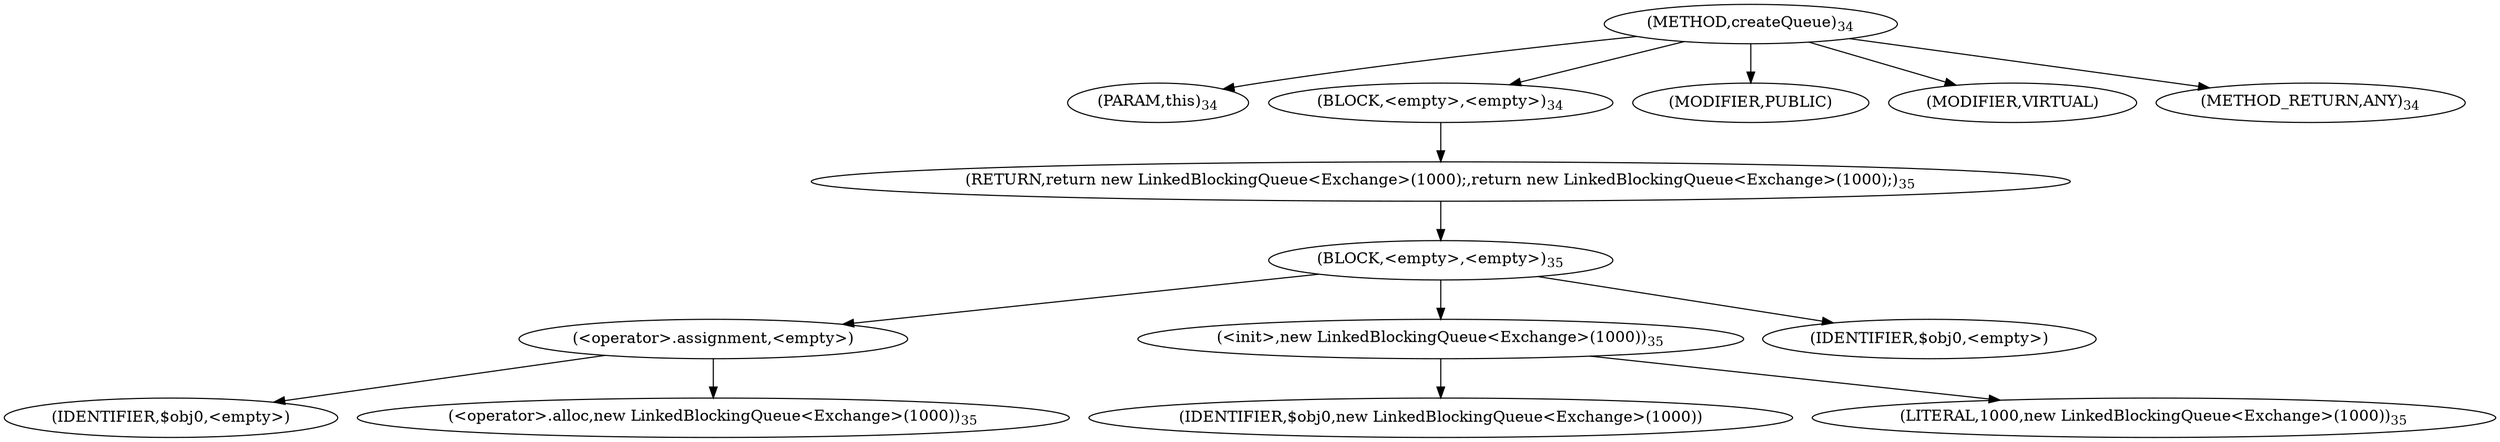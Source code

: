 digraph "createQueue" {  
"10" [label = <(METHOD,createQueue)<SUB>34</SUB>> ]
"11" [label = <(PARAM,this)<SUB>34</SUB>> ]
"12" [label = <(BLOCK,&lt;empty&gt;,&lt;empty&gt;)<SUB>34</SUB>> ]
"13" [label = <(RETURN,return new LinkedBlockingQueue&lt;Exchange&gt;(1000);,return new LinkedBlockingQueue&lt;Exchange&gt;(1000);)<SUB>35</SUB>> ]
"14" [label = <(BLOCK,&lt;empty&gt;,&lt;empty&gt;)<SUB>35</SUB>> ]
"15" [label = <(&lt;operator&gt;.assignment,&lt;empty&gt;)> ]
"16" [label = <(IDENTIFIER,$obj0,&lt;empty&gt;)> ]
"17" [label = <(&lt;operator&gt;.alloc,new LinkedBlockingQueue&lt;Exchange&gt;(1000))<SUB>35</SUB>> ]
"18" [label = <(&lt;init&gt;,new LinkedBlockingQueue&lt;Exchange&gt;(1000))<SUB>35</SUB>> ]
"19" [label = <(IDENTIFIER,$obj0,new LinkedBlockingQueue&lt;Exchange&gt;(1000))> ]
"20" [label = <(LITERAL,1000,new LinkedBlockingQueue&lt;Exchange&gt;(1000))<SUB>35</SUB>> ]
"21" [label = <(IDENTIFIER,$obj0,&lt;empty&gt;)> ]
"22" [label = <(MODIFIER,PUBLIC)> ]
"23" [label = <(MODIFIER,VIRTUAL)> ]
"24" [label = <(METHOD_RETURN,ANY)<SUB>34</SUB>> ]
  "10" -> "11" 
  "10" -> "12" 
  "10" -> "22" 
  "10" -> "23" 
  "10" -> "24" 
  "12" -> "13" 
  "13" -> "14" 
  "14" -> "15" 
  "14" -> "18" 
  "14" -> "21" 
  "15" -> "16" 
  "15" -> "17" 
  "18" -> "19" 
  "18" -> "20" 
}
